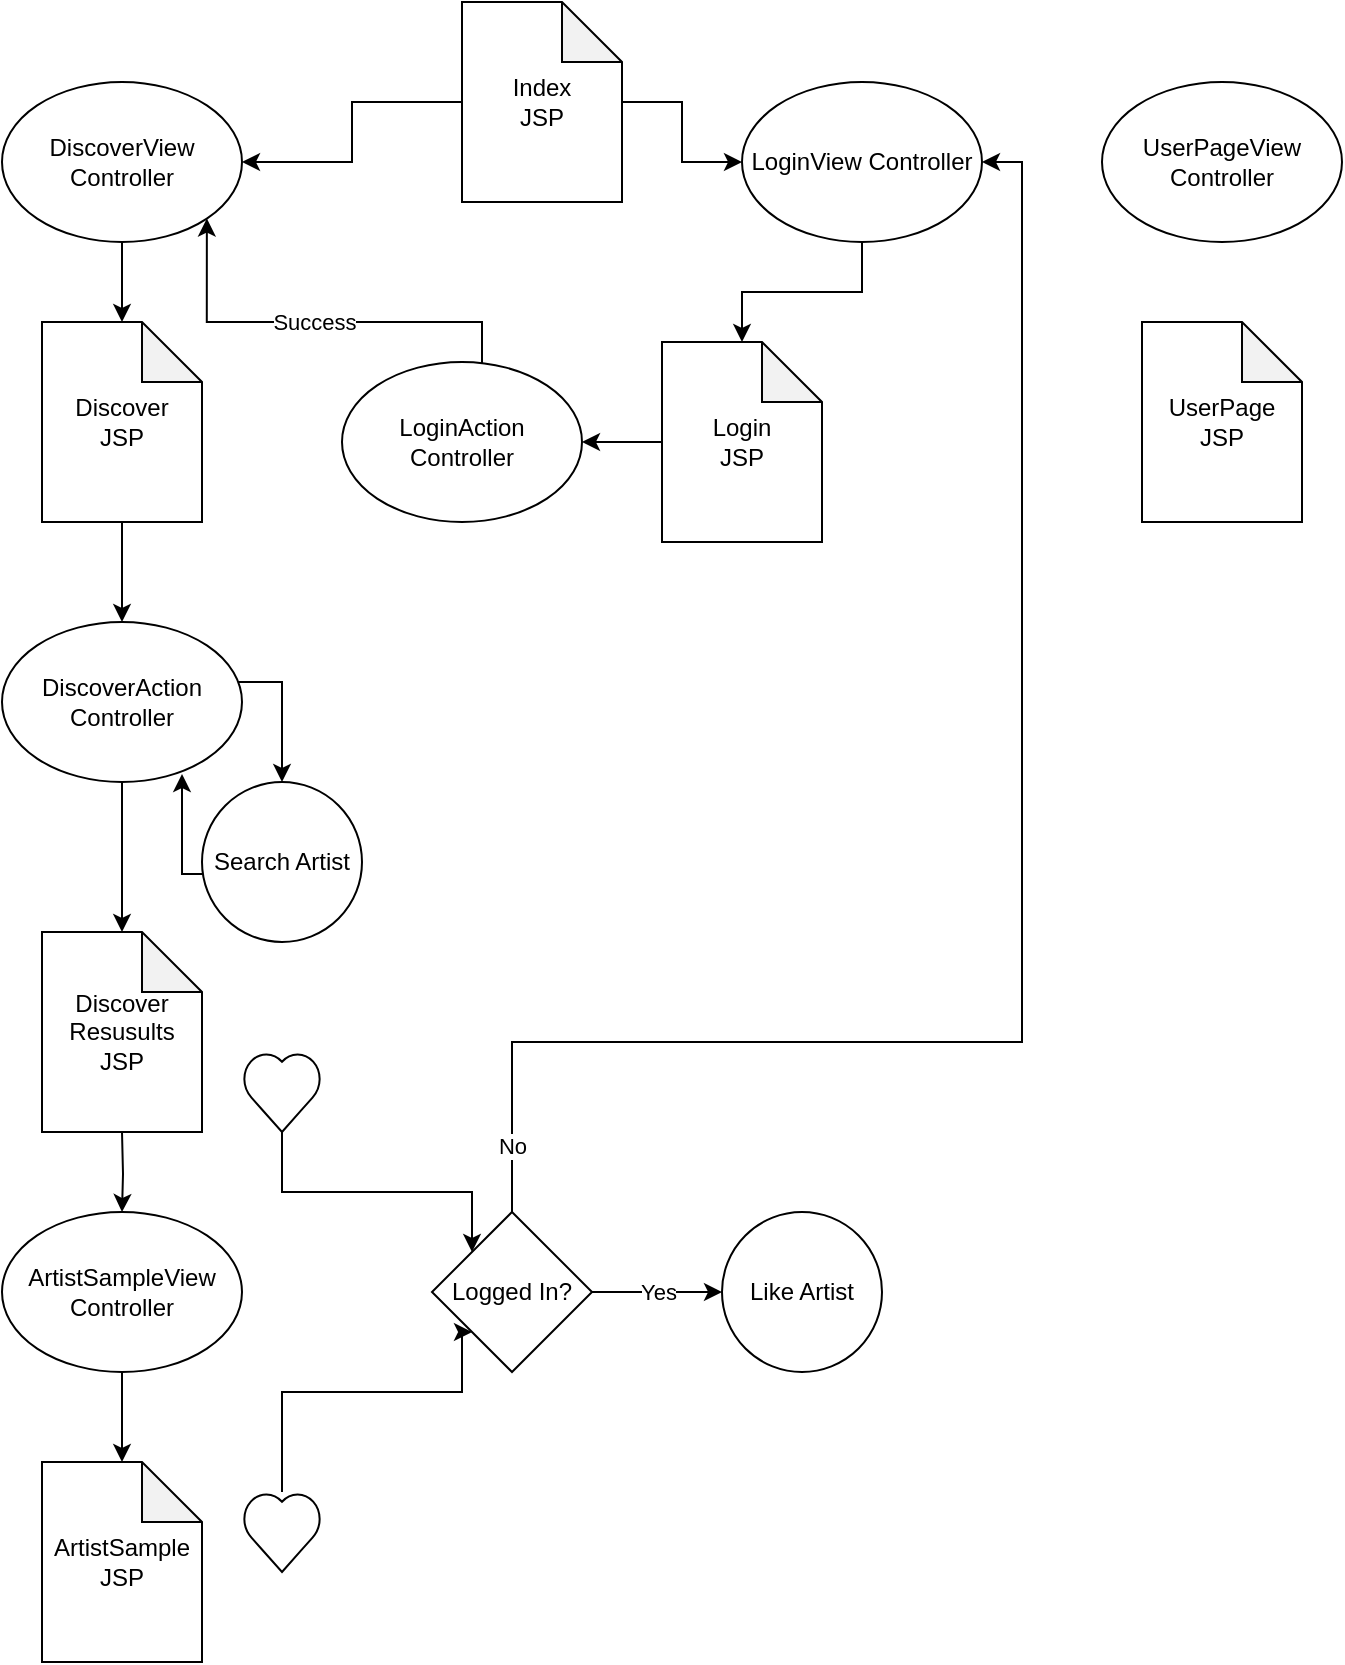 <mxfile version="14.4.3" type="device"><diagram id="WOmFn8TZfOtZLZQqExVz" name="Page-1"><mxGraphModel dx="996" dy="579" grid="1" gridSize="10" guides="1" tooltips="1" connect="1" arrows="1" fold="1" page="1" pageScale="1" pageWidth="850" pageHeight="1100" math="0" shadow="0"><root><mxCell id="0"/><mxCell id="1" parent="0"/><mxCell id="BDhzXM1jXPjb14-d8iVE-21" style="edgeStyle=orthogonalEdgeStyle;rounded=0;orthogonalLoop=1;jettySize=auto;html=1;entryX=1;entryY=0.5;entryDx=0;entryDy=0;" edge="1" parent="1" source="BDhzXM1jXPjb14-d8iVE-1" target="BDhzXM1jXPjb14-d8iVE-4"><mxGeometry relative="1" as="geometry"/></mxCell><mxCell id="BDhzXM1jXPjb14-d8iVE-53" style="edgeStyle=orthogonalEdgeStyle;rounded=0;orthogonalLoop=1;jettySize=auto;html=1;" edge="1" parent="1" source="BDhzXM1jXPjb14-d8iVE-1" target="BDhzXM1jXPjb14-d8iVE-5"><mxGeometry relative="1" as="geometry"/></mxCell><mxCell id="BDhzXM1jXPjb14-d8iVE-1" value="Index&lt;br&gt;JSP" style="shape=note;whiteSpace=wrap;html=1;backgroundOutline=1;darkOpacity=0.05;" vertex="1" parent="1"><mxGeometry x="360" y="40" width="80" height="100" as="geometry"/></mxCell><mxCell id="BDhzXM1jXPjb14-d8iVE-22" style="edgeStyle=orthogonalEdgeStyle;rounded=0;orthogonalLoop=1;jettySize=auto;html=1;entryX=0.5;entryY=0;entryDx=0;entryDy=0;entryPerimeter=0;" edge="1" parent="1" source="BDhzXM1jXPjb14-d8iVE-4" target="BDhzXM1jXPjb14-d8iVE-7"><mxGeometry relative="1" as="geometry"/></mxCell><mxCell id="BDhzXM1jXPjb14-d8iVE-4" value="DiscoverView Controller" style="ellipse;whiteSpace=wrap;html=1;" vertex="1" parent="1"><mxGeometry x="130" y="80" width="120" height="80" as="geometry"/></mxCell><mxCell id="BDhzXM1jXPjb14-d8iVE-38" value="" style="edgeStyle=orthogonalEdgeStyle;rounded=0;orthogonalLoop=1;jettySize=auto;html=1;" edge="1" parent="1" source="BDhzXM1jXPjb14-d8iVE-5" target="BDhzXM1jXPjb14-d8iVE-37"><mxGeometry relative="1" as="geometry"/></mxCell><mxCell id="BDhzXM1jXPjb14-d8iVE-5" value="LoginView Controller" style="ellipse;whiteSpace=wrap;html=1;" vertex="1" parent="1"><mxGeometry x="500" y="80" width="120" height="80" as="geometry"/></mxCell><mxCell id="BDhzXM1jXPjb14-d8iVE-27" value="" style="edgeStyle=orthogonalEdgeStyle;rounded=0;orthogonalLoop=1;jettySize=auto;html=1;" edge="1" parent="1" source="BDhzXM1jXPjb14-d8iVE-7" target="BDhzXM1jXPjb14-d8iVE-8"><mxGeometry relative="1" as="geometry"/></mxCell><mxCell id="BDhzXM1jXPjb14-d8iVE-7" value="Discover&lt;br&gt;JSP" style="shape=note;whiteSpace=wrap;html=1;backgroundOutline=1;darkOpacity=0.05;" vertex="1" parent="1"><mxGeometry x="150" y="200" width="80" height="100" as="geometry"/></mxCell><mxCell id="BDhzXM1jXPjb14-d8iVE-48" style="edgeStyle=orthogonalEdgeStyle;rounded=0;orthogonalLoop=1;jettySize=auto;html=1;entryX=0.5;entryY=0;entryDx=0;entryDy=0;" edge="1" parent="1" source="BDhzXM1jXPjb14-d8iVE-8" target="BDhzXM1jXPjb14-d8iVE-45"><mxGeometry relative="1" as="geometry"><Array as="points"><mxPoint x="270" y="380"/></Array></mxGeometry></mxCell><mxCell id="BDhzXM1jXPjb14-d8iVE-50" style="edgeStyle=orthogonalEdgeStyle;rounded=0;orthogonalLoop=1;jettySize=auto;html=1;entryX=0.5;entryY=0;entryDx=0;entryDy=0;entryPerimeter=0;" edge="1" parent="1" source="BDhzXM1jXPjb14-d8iVE-8" target="BDhzXM1jXPjb14-d8iVE-15"><mxGeometry relative="1" as="geometry"/></mxCell><mxCell id="BDhzXM1jXPjb14-d8iVE-8" value="DiscoverAction Controller" style="ellipse;whiteSpace=wrap;html=1;" vertex="1" parent="1"><mxGeometry x="130" y="350" width="120" height="80" as="geometry"/></mxCell><mxCell id="BDhzXM1jXPjb14-d8iVE-30" value="" style="edgeStyle=orthogonalEdgeStyle;rounded=0;orthogonalLoop=1;jettySize=auto;html=1;" edge="1" parent="1" target="BDhzXM1jXPjb14-d8iVE-16"><mxGeometry relative="1" as="geometry"><mxPoint x="190" y="605" as="sourcePoint"/></mxGeometry></mxCell><mxCell id="BDhzXM1jXPjb14-d8iVE-15" value="Discover&lt;br&gt;Resusults&lt;br&gt;JSP" style="shape=note;whiteSpace=wrap;html=1;backgroundOutline=1;darkOpacity=0.05;" vertex="1" parent="1"><mxGeometry x="150" y="505" width="80" height="100" as="geometry"/></mxCell><mxCell id="BDhzXM1jXPjb14-d8iVE-31" value="" style="edgeStyle=orthogonalEdgeStyle;rounded=0;orthogonalLoop=1;jettySize=auto;html=1;" edge="1" parent="1" source="BDhzXM1jXPjb14-d8iVE-16" target="BDhzXM1jXPjb14-d8iVE-17"><mxGeometry relative="1" as="geometry"/></mxCell><mxCell id="BDhzXM1jXPjb14-d8iVE-16" value="ArtistSampleView Controller" style="ellipse;whiteSpace=wrap;html=1;" vertex="1" parent="1"><mxGeometry x="130" y="645" width="120" height="80" as="geometry"/></mxCell><mxCell id="BDhzXM1jXPjb14-d8iVE-17" value="ArtistSample&lt;br&gt;JSP" style="shape=note;whiteSpace=wrap;html=1;backgroundOutline=1;darkOpacity=0.05;" vertex="1" parent="1"><mxGeometry x="150" y="770" width="80" height="100" as="geometry"/></mxCell><mxCell id="BDhzXM1jXPjb14-d8iVE-33" style="edgeStyle=orthogonalEdgeStyle;rounded=0;orthogonalLoop=1;jettySize=auto;html=1;entryX=0;entryY=0;entryDx=0;entryDy=0;" edge="1" parent="1" source="BDhzXM1jXPjb14-d8iVE-18" target="BDhzXM1jXPjb14-d8iVE-32"><mxGeometry relative="1" as="geometry"><Array as="points"><mxPoint x="270" y="635"/><mxPoint x="365" y="635"/></Array></mxGeometry></mxCell><mxCell id="BDhzXM1jXPjb14-d8iVE-18" value="" style="verticalLabelPosition=bottom;verticalAlign=top;html=1;shape=mxgraph.basic.heart" vertex="1" parent="1"><mxGeometry x="250" y="565" width="40" height="40" as="geometry"/></mxCell><mxCell id="BDhzXM1jXPjb14-d8iVE-34" style="edgeStyle=orthogonalEdgeStyle;rounded=0;orthogonalLoop=1;jettySize=auto;html=1;entryX=0;entryY=1;entryDx=0;entryDy=0;" edge="1" parent="1" source="BDhzXM1jXPjb14-d8iVE-19" target="BDhzXM1jXPjb14-d8iVE-32"><mxGeometry relative="1" as="geometry"><Array as="points"><mxPoint x="270" y="735"/><mxPoint x="360" y="735"/><mxPoint x="360" y="705"/></Array></mxGeometry></mxCell><mxCell id="BDhzXM1jXPjb14-d8iVE-19" value="" style="verticalLabelPosition=bottom;verticalAlign=top;html=1;shape=mxgraph.basic.heart" vertex="1" parent="1"><mxGeometry x="250" y="785" width="40" height="40" as="geometry"/></mxCell><mxCell id="BDhzXM1jXPjb14-d8iVE-43" value="Yes" style="edgeStyle=orthogonalEdgeStyle;rounded=0;orthogonalLoop=1;jettySize=auto;html=1;" edge="1" parent="1" source="BDhzXM1jXPjb14-d8iVE-32" target="BDhzXM1jXPjb14-d8iVE-42"><mxGeometry relative="1" as="geometry"/></mxCell><mxCell id="BDhzXM1jXPjb14-d8iVE-44" value="No" style="edgeStyle=orthogonalEdgeStyle;rounded=0;orthogonalLoop=1;jettySize=auto;html=1;" edge="1" parent="1" source="BDhzXM1jXPjb14-d8iVE-32"><mxGeometry x="-0.917" relative="1" as="geometry"><mxPoint x="620" y="120" as="targetPoint"/><Array as="points"><mxPoint x="385" y="560"/><mxPoint x="640" y="560"/><mxPoint x="640" y="120"/></Array><mxPoint as="offset"/></mxGeometry></mxCell><mxCell id="BDhzXM1jXPjb14-d8iVE-32" value="Logged In?" style="rhombus;whiteSpace=wrap;html=1;" vertex="1" parent="1"><mxGeometry x="345" y="645" width="80" height="80" as="geometry"/></mxCell><mxCell id="BDhzXM1jXPjb14-d8iVE-40" value="" style="edgeStyle=orthogonalEdgeStyle;rounded=0;orthogonalLoop=1;jettySize=auto;html=1;" edge="1" parent="1" source="BDhzXM1jXPjb14-d8iVE-37" target="BDhzXM1jXPjb14-d8iVE-39"><mxGeometry relative="1" as="geometry"/></mxCell><mxCell id="BDhzXM1jXPjb14-d8iVE-37" value="Login&lt;br&gt;JSP" style="shape=note;whiteSpace=wrap;html=1;backgroundOutline=1;darkOpacity=0.05;" vertex="1" parent="1"><mxGeometry x="460" y="210" width="80" height="100" as="geometry"/></mxCell><mxCell id="BDhzXM1jXPjb14-d8iVE-51" value="Success" style="edgeStyle=orthogonalEdgeStyle;rounded=0;orthogonalLoop=1;jettySize=auto;html=1;entryX=1;entryY=1;entryDx=0;entryDy=0;" edge="1" parent="1" source="BDhzXM1jXPjb14-d8iVE-39" target="BDhzXM1jXPjb14-d8iVE-4"><mxGeometry relative="1" as="geometry"><Array as="points"><mxPoint x="370" y="200"/><mxPoint x="232" y="200"/></Array></mxGeometry></mxCell><mxCell id="BDhzXM1jXPjb14-d8iVE-39" value="LoginAction Controller" style="ellipse;whiteSpace=wrap;html=1;" vertex="1" parent="1"><mxGeometry x="300" y="220" width="120" height="80" as="geometry"/></mxCell><mxCell id="BDhzXM1jXPjb14-d8iVE-42" value="Like Artist" style="ellipse;whiteSpace=wrap;html=1;aspect=fixed;" vertex="1" parent="1"><mxGeometry x="490" y="645" width="80" height="80" as="geometry"/></mxCell><mxCell id="BDhzXM1jXPjb14-d8iVE-49" style="edgeStyle=orthogonalEdgeStyle;rounded=0;orthogonalLoop=1;jettySize=auto;html=1;" edge="1" parent="1"><mxGeometry relative="1" as="geometry"><mxPoint x="230" y="476" as="sourcePoint"/><mxPoint x="220" y="426" as="targetPoint"/><Array as="points"><mxPoint x="220" y="476"/><mxPoint x="220" y="436"/></Array></mxGeometry></mxCell><mxCell id="BDhzXM1jXPjb14-d8iVE-45" value="Search Artist" style="ellipse;whiteSpace=wrap;html=1;aspect=fixed;" vertex="1" parent="1"><mxGeometry x="230" y="430" width="80" height="80" as="geometry"/></mxCell><mxCell id="BDhzXM1jXPjb14-d8iVE-55" value="UserPageView Controller" style="ellipse;whiteSpace=wrap;html=1;" vertex="1" parent="1"><mxGeometry x="680" y="80" width="120" height="80" as="geometry"/></mxCell><mxCell id="BDhzXM1jXPjb14-d8iVE-56" value="UserPage&lt;br&gt;JSP" style="shape=note;whiteSpace=wrap;html=1;backgroundOutline=1;darkOpacity=0.05;" vertex="1" parent="1"><mxGeometry x="700" y="200" width="80" height="100" as="geometry"/></mxCell></root></mxGraphModel></diagram></mxfile>